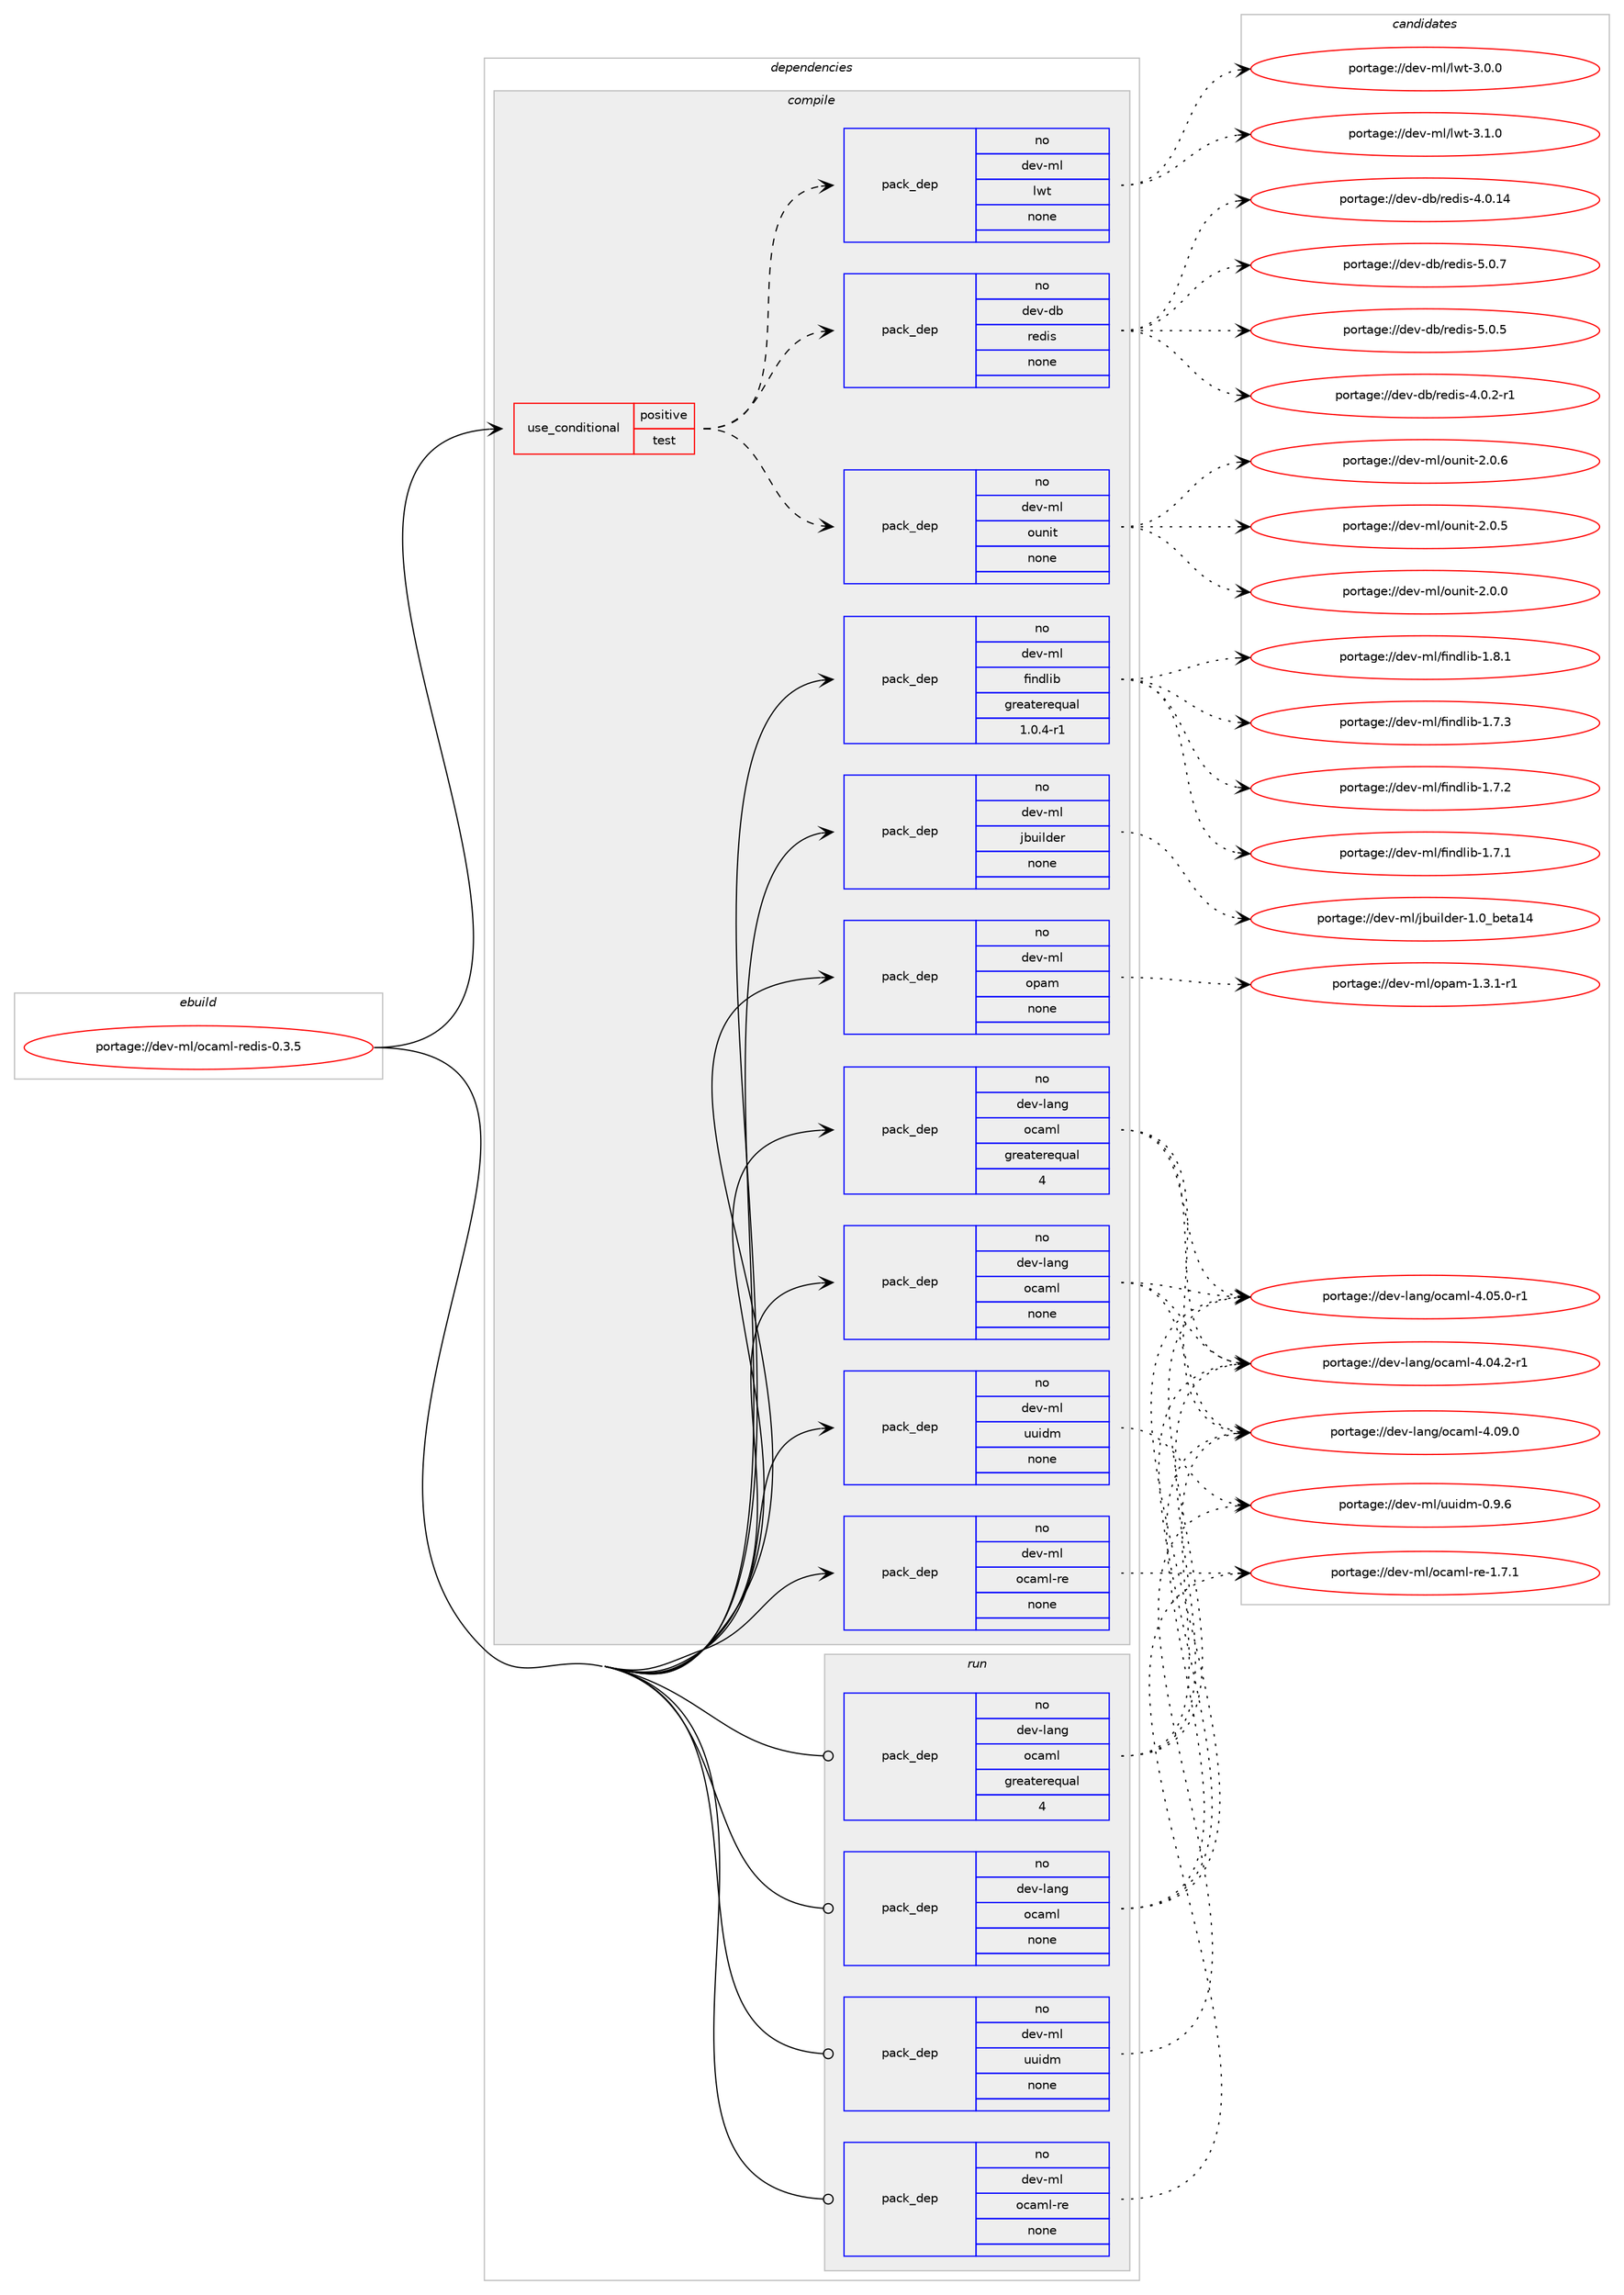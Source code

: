 digraph prolog {

# *************
# Graph options
# *************

newrank=true;
concentrate=true;
compound=true;
graph [rankdir=LR,fontname=Helvetica,fontsize=10,ranksep=1.5];#, ranksep=2.5, nodesep=0.2];
edge  [arrowhead=vee];
node  [fontname=Helvetica,fontsize=10];

# **********
# The ebuild
# **********

subgraph cluster_leftcol {
color=gray;
label=<<i>ebuild</i>>;
id [label="portage://dev-ml/ocaml-redis-0.3.5", color=red, width=4, href="../dev-ml/ocaml-redis-0.3.5.svg"];
}

# ****************
# The dependencies
# ****************

subgraph cluster_midcol {
color=gray;
label=<<i>dependencies</i>>;
subgraph cluster_compile {
fillcolor="#eeeeee";
style=filled;
label=<<i>compile</i>>;
subgraph cond122866 {
dependency502581 [label=<<TABLE BORDER="0" CELLBORDER="1" CELLSPACING="0" CELLPADDING="4"><TR><TD ROWSPAN="3" CELLPADDING="10">use_conditional</TD></TR><TR><TD>positive</TD></TR><TR><TD>test</TD></TR></TABLE>>, shape=none, color=red];
subgraph pack374605 {
dependency502582 [label=<<TABLE BORDER="0" CELLBORDER="1" CELLSPACING="0" CELLPADDING="4" WIDTH="220"><TR><TD ROWSPAN="6" CELLPADDING="30">pack_dep</TD></TR><TR><TD WIDTH="110">no</TD></TR><TR><TD>dev-ml</TD></TR><TR><TD>ounit</TD></TR><TR><TD>none</TD></TR><TR><TD></TD></TR></TABLE>>, shape=none, color=blue];
}
dependency502581:e -> dependency502582:w [weight=20,style="dashed",arrowhead="vee"];
subgraph pack374606 {
dependency502583 [label=<<TABLE BORDER="0" CELLBORDER="1" CELLSPACING="0" CELLPADDING="4" WIDTH="220"><TR><TD ROWSPAN="6" CELLPADDING="30">pack_dep</TD></TR><TR><TD WIDTH="110">no</TD></TR><TR><TD>dev-db</TD></TR><TR><TD>redis</TD></TR><TR><TD>none</TD></TR><TR><TD></TD></TR></TABLE>>, shape=none, color=blue];
}
dependency502581:e -> dependency502583:w [weight=20,style="dashed",arrowhead="vee"];
subgraph pack374607 {
dependency502584 [label=<<TABLE BORDER="0" CELLBORDER="1" CELLSPACING="0" CELLPADDING="4" WIDTH="220"><TR><TD ROWSPAN="6" CELLPADDING="30">pack_dep</TD></TR><TR><TD WIDTH="110">no</TD></TR><TR><TD>dev-ml</TD></TR><TR><TD>lwt</TD></TR><TR><TD>none</TD></TR><TR><TD></TD></TR></TABLE>>, shape=none, color=blue];
}
dependency502581:e -> dependency502584:w [weight=20,style="dashed",arrowhead="vee"];
}
id:e -> dependency502581:w [weight=20,style="solid",arrowhead="vee"];
subgraph pack374608 {
dependency502585 [label=<<TABLE BORDER="0" CELLBORDER="1" CELLSPACING="0" CELLPADDING="4" WIDTH="220"><TR><TD ROWSPAN="6" CELLPADDING="30">pack_dep</TD></TR><TR><TD WIDTH="110">no</TD></TR><TR><TD>dev-lang</TD></TR><TR><TD>ocaml</TD></TR><TR><TD>greaterequal</TD></TR><TR><TD>4</TD></TR></TABLE>>, shape=none, color=blue];
}
id:e -> dependency502585:w [weight=20,style="solid",arrowhead="vee"];
subgraph pack374609 {
dependency502586 [label=<<TABLE BORDER="0" CELLBORDER="1" CELLSPACING="0" CELLPADDING="4" WIDTH="220"><TR><TD ROWSPAN="6" CELLPADDING="30">pack_dep</TD></TR><TR><TD WIDTH="110">no</TD></TR><TR><TD>dev-lang</TD></TR><TR><TD>ocaml</TD></TR><TR><TD>none</TD></TR><TR><TD></TD></TR></TABLE>>, shape=none, color=blue];
}
id:e -> dependency502586:w [weight=20,style="solid",arrowhead="vee"];
subgraph pack374610 {
dependency502587 [label=<<TABLE BORDER="0" CELLBORDER="1" CELLSPACING="0" CELLPADDING="4" WIDTH="220"><TR><TD ROWSPAN="6" CELLPADDING="30">pack_dep</TD></TR><TR><TD WIDTH="110">no</TD></TR><TR><TD>dev-ml</TD></TR><TR><TD>findlib</TD></TR><TR><TD>greaterequal</TD></TR><TR><TD>1.0.4-r1</TD></TR></TABLE>>, shape=none, color=blue];
}
id:e -> dependency502587:w [weight=20,style="solid",arrowhead="vee"];
subgraph pack374611 {
dependency502588 [label=<<TABLE BORDER="0" CELLBORDER="1" CELLSPACING="0" CELLPADDING="4" WIDTH="220"><TR><TD ROWSPAN="6" CELLPADDING="30">pack_dep</TD></TR><TR><TD WIDTH="110">no</TD></TR><TR><TD>dev-ml</TD></TR><TR><TD>jbuilder</TD></TR><TR><TD>none</TD></TR><TR><TD></TD></TR></TABLE>>, shape=none, color=blue];
}
id:e -> dependency502588:w [weight=20,style="solid",arrowhead="vee"];
subgraph pack374612 {
dependency502589 [label=<<TABLE BORDER="0" CELLBORDER="1" CELLSPACING="0" CELLPADDING="4" WIDTH="220"><TR><TD ROWSPAN="6" CELLPADDING="30">pack_dep</TD></TR><TR><TD WIDTH="110">no</TD></TR><TR><TD>dev-ml</TD></TR><TR><TD>ocaml-re</TD></TR><TR><TD>none</TD></TR><TR><TD></TD></TR></TABLE>>, shape=none, color=blue];
}
id:e -> dependency502589:w [weight=20,style="solid",arrowhead="vee"];
subgraph pack374613 {
dependency502590 [label=<<TABLE BORDER="0" CELLBORDER="1" CELLSPACING="0" CELLPADDING="4" WIDTH="220"><TR><TD ROWSPAN="6" CELLPADDING="30">pack_dep</TD></TR><TR><TD WIDTH="110">no</TD></TR><TR><TD>dev-ml</TD></TR><TR><TD>opam</TD></TR><TR><TD>none</TD></TR><TR><TD></TD></TR></TABLE>>, shape=none, color=blue];
}
id:e -> dependency502590:w [weight=20,style="solid",arrowhead="vee"];
subgraph pack374614 {
dependency502591 [label=<<TABLE BORDER="0" CELLBORDER="1" CELLSPACING="0" CELLPADDING="4" WIDTH="220"><TR><TD ROWSPAN="6" CELLPADDING="30">pack_dep</TD></TR><TR><TD WIDTH="110">no</TD></TR><TR><TD>dev-ml</TD></TR><TR><TD>uuidm</TD></TR><TR><TD>none</TD></TR><TR><TD></TD></TR></TABLE>>, shape=none, color=blue];
}
id:e -> dependency502591:w [weight=20,style="solid",arrowhead="vee"];
}
subgraph cluster_compileandrun {
fillcolor="#eeeeee";
style=filled;
label=<<i>compile and run</i>>;
}
subgraph cluster_run {
fillcolor="#eeeeee";
style=filled;
label=<<i>run</i>>;
subgraph pack374615 {
dependency502592 [label=<<TABLE BORDER="0" CELLBORDER="1" CELLSPACING="0" CELLPADDING="4" WIDTH="220"><TR><TD ROWSPAN="6" CELLPADDING="30">pack_dep</TD></TR><TR><TD WIDTH="110">no</TD></TR><TR><TD>dev-lang</TD></TR><TR><TD>ocaml</TD></TR><TR><TD>greaterequal</TD></TR><TR><TD>4</TD></TR></TABLE>>, shape=none, color=blue];
}
id:e -> dependency502592:w [weight=20,style="solid",arrowhead="odot"];
subgraph pack374616 {
dependency502593 [label=<<TABLE BORDER="0" CELLBORDER="1" CELLSPACING="0" CELLPADDING="4" WIDTH="220"><TR><TD ROWSPAN="6" CELLPADDING="30">pack_dep</TD></TR><TR><TD WIDTH="110">no</TD></TR><TR><TD>dev-lang</TD></TR><TR><TD>ocaml</TD></TR><TR><TD>none</TD></TR><TR><TD></TD></TR></TABLE>>, shape=none, color=blue];
}
id:e -> dependency502593:w [weight=20,style="solid",arrowhead="odot"];
subgraph pack374617 {
dependency502594 [label=<<TABLE BORDER="0" CELLBORDER="1" CELLSPACING="0" CELLPADDING="4" WIDTH="220"><TR><TD ROWSPAN="6" CELLPADDING="30">pack_dep</TD></TR><TR><TD WIDTH="110">no</TD></TR><TR><TD>dev-ml</TD></TR><TR><TD>ocaml-re</TD></TR><TR><TD>none</TD></TR><TR><TD></TD></TR></TABLE>>, shape=none, color=blue];
}
id:e -> dependency502594:w [weight=20,style="solid",arrowhead="odot"];
subgraph pack374618 {
dependency502595 [label=<<TABLE BORDER="0" CELLBORDER="1" CELLSPACING="0" CELLPADDING="4" WIDTH="220"><TR><TD ROWSPAN="6" CELLPADDING="30">pack_dep</TD></TR><TR><TD WIDTH="110">no</TD></TR><TR><TD>dev-ml</TD></TR><TR><TD>uuidm</TD></TR><TR><TD>none</TD></TR><TR><TD></TD></TR></TABLE>>, shape=none, color=blue];
}
id:e -> dependency502595:w [weight=20,style="solid",arrowhead="odot"];
}
}

# **************
# The candidates
# **************

subgraph cluster_choices {
rank=same;
color=gray;
label=<<i>candidates</i>>;

subgraph choice374605 {
color=black;
nodesep=1;
choice1001011184510910847111117110105116455046484654 [label="portage://dev-ml/ounit-2.0.6", color=red, width=4,href="../dev-ml/ounit-2.0.6.svg"];
choice1001011184510910847111117110105116455046484653 [label="portage://dev-ml/ounit-2.0.5", color=red, width=4,href="../dev-ml/ounit-2.0.5.svg"];
choice1001011184510910847111117110105116455046484648 [label="portage://dev-ml/ounit-2.0.0", color=red, width=4,href="../dev-ml/ounit-2.0.0.svg"];
dependency502582:e -> choice1001011184510910847111117110105116455046484654:w [style=dotted,weight="100"];
dependency502582:e -> choice1001011184510910847111117110105116455046484653:w [style=dotted,weight="100"];
dependency502582:e -> choice1001011184510910847111117110105116455046484648:w [style=dotted,weight="100"];
}
subgraph choice374606 {
color=black;
nodesep=1;
choice100101118451009847114101100105115455346484655 [label="portage://dev-db/redis-5.0.7", color=red, width=4,href="../dev-db/redis-5.0.7.svg"];
choice100101118451009847114101100105115455346484653 [label="portage://dev-db/redis-5.0.5", color=red, width=4,href="../dev-db/redis-5.0.5.svg"];
choice1001011184510098471141011001051154552464846504511449 [label="portage://dev-db/redis-4.0.2-r1", color=red, width=4,href="../dev-db/redis-4.0.2-r1.svg"];
choice10010111845100984711410110010511545524648464952 [label="portage://dev-db/redis-4.0.14", color=red, width=4,href="../dev-db/redis-4.0.14.svg"];
dependency502583:e -> choice100101118451009847114101100105115455346484655:w [style=dotted,weight="100"];
dependency502583:e -> choice100101118451009847114101100105115455346484653:w [style=dotted,weight="100"];
dependency502583:e -> choice1001011184510098471141011001051154552464846504511449:w [style=dotted,weight="100"];
dependency502583:e -> choice10010111845100984711410110010511545524648464952:w [style=dotted,weight="100"];
}
subgraph choice374607 {
color=black;
nodesep=1;
choice1001011184510910847108119116455146494648 [label="portage://dev-ml/lwt-3.1.0", color=red, width=4,href="../dev-ml/lwt-3.1.0.svg"];
choice1001011184510910847108119116455146484648 [label="portage://dev-ml/lwt-3.0.0", color=red, width=4,href="../dev-ml/lwt-3.0.0.svg"];
dependency502584:e -> choice1001011184510910847108119116455146494648:w [style=dotted,weight="100"];
dependency502584:e -> choice1001011184510910847108119116455146484648:w [style=dotted,weight="100"];
}
subgraph choice374608 {
color=black;
nodesep=1;
choice100101118451089711010347111999710910845524648574648 [label="portage://dev-lang/ocaml-4.09.0", color=red, width=4,href="../dev-lang/ocaml-4.09.0.svg"];
choice1001011184510897110103471119997109108455246485346484511449 [label="portage://dev-lang/ocaml-4.05.0-r1", color=red, width=4,href="../dev-lang/ocaml-4.05.0-r1.svg"];
choice1001011184510897110103471119997109108455246485246504511449 [label="portage://dev-lang/ocaml-4.04.2-r1", color=red, width=4,href="../dev-lang/ocaml-4.04.2-r1.svg"];
dependency502585:e -> choice100101118451089711010347111999710910845524648574648:w [style=dotted,weight="100"];
dependency502585:e -> choice1001011184510897110103471119997109108455246485346484511449:w [style=dotted,weight="100"];
dependency502585:e -> choice1001011184510897110103471119997109108455246485246504511449:w [style=dotted,weight="100"];
}
subgraph choice374609 {
color=black;
nodesep=1;
choice100101118451089711010347111999710910845524648574648 [label="portage://dev-lang/ocaml-4.09.0", color=red, width=4,href="../dev-lang/ocaml-4.09.0.svg"];
choice1001011184510897110103471119997109108455246485346484511449 [label="portage://dev-lang/ocaml-4.05.0-r1", color=red, width=4,href="../dev-lang/ocaml-4.05.0-r1.svg"];
choice1001011184510897110103471119997109108455246485246504511449 [label="portage://dev-lang/ocaml-4.04.2-r1", color=red, width=4,href="../dev-lang/ocaml-4.04.2-r1.svg"];
dependency502586:e -> choice100101118451089711010347111999710910845524648574648:w [style=dotted,weight="100"];
dependency502586:e -> choice1001011184510897110103471119997109108455246485346484511449:w [style=dotted,weight="100"];
dependency502586:e -> choice1001011184510897110103471119997109108455246485246504511449:w [style=dotted,weight="100"];
}
subgraph choice374610 {
color=black;
nodesep=1;
choice100101118451091084710210511010010810598454946564649 [label="portage://dev-ml/findlib-1.8.1", color=red, width=4,href="../dev-ml/findlib-1.8.1.svg"];
choice100101118451091084710210511010010810598454946554651 [label="portage://dev-ml/findlib-1.7.3", color=red, width=4,href="../dev-ml/findlib-1.7.3.svg"];
choice100101118451091084710210511010010810598454946554650 [label="portage://dev-ml/findlib-1.7.2", color=red, width=4,href="../dev-ml/findlib-1.7.2.svg"];
choice100101118451091084710210511010010810598454946554649 [label="portage://dev-ml/findlib-1.7.1", color=red, width=4,href="../dev-ml/findlib-1.7.1.svg"];
dependency502587:e -> choice100101118451091084710210511010010810598454946564649:w [style=dotted,weight="100"];
dependency502587:e -> choice100101118451091084710210511010010810598454946554651:w [style=dotted,weight="100"];
dependency502587:e -> choice100101118451091084710210511010010810598454946554650:w [style=dotted,weight="100"];
dependency502587:e -> choice100101118451091084710210511010010810598454946554649:w [style=dotted,weight="100"];
}
subgraph choice374611 {
color=black;
nodesep=1;
choice100101118451091084710698117105108100101114454946489598101116974952 [label="portage://dev-ml/jbuilder-1.0_beta14", color=red, width=4,href="../dev-ml/jbuilder-1.0_beta14.svg"];
dependency502588:e -> choice100101118451091084710698117105108100101114454946489598101116974952:w [style=dotted,weight="100"];
}
subgraph choice374612 {
color=black;
nodesep=1;
choice1001011184510910847111999710910845114101454946554649 [label="portage://dev-ml/ocaml-re-1.7.1", color=red, width=4,href="../dev-ml/ocaml-re-1.7.1.svg"];
dependency502589:e -> choice1001011184510910847111999710910845114101454946554649:w [style=dotted,weight="100"];
}
subgraph choice374613 {
color=black;
nodesep=1;
choice1001011184510910847111112971094549465146494511449 [label="portage://dev-ml/opam-1.3.1-r1", color=red, width=4,href="../dev-ml/opam-1.3.1-r1.svg"];
dependency502590:e -> choice1001011184510910847111112971094549465146494511449:w [style=dotted,weight="100"];
}
subgraph choice374614 {
color=black;
nodesep=1;
choice1001011184510910847117117105100109454846574654 [label="portage://dev-ml/uuidm-0.9.6", color=red, width=4,href="../dev-ml/uuidm-0.9.6.svg"];
dependency502591:e -> choice1001011184510910847117117105100109454846574654:w [style=dotted,weight="100"];
}
subgraph choice374615 {
color=black;
nodesep=1;
choice100101118451089711010347111999710910845524648574648 [label="portage://dev-lang/ocaml-4.09.0", color=red, width=4,href="../dev-lang/ocaml-4.09.0.svg"];
choice1001011184510897110103471119997109108455246485346484511449 [label="portage://dev-lang/ocaml-4.05.0-r1", color=red, width=4,href="../dev-lang/ocaml-4.05.0-r1.svg"];
choice1001011184510897110103471119997109108455246485246504511449 [label="portage://dev-lang/ocaml-4.04.2-r1", color=red, width=4,href="../dev-lang/ocaml-4.04.2-r1.svg"];
dependency502592:e -> choice100101118451089711010347111999710910845524648574648:w [style=dotted,weight="100"];
dependency502592:e -> choice1001011184510897110103471119997109108455246485346484511449:w [style=dotted,weight="100"];
dependency502592:e -> choice1001011184510897110103471119997109108455246485246504511449:w [style=dotted,weight="100"];
}
subgraph choice374616 {
color=black;
nodesep=1;
choice100101118451089711010347111999710910845524648574648 [label="portage://dev-lang/ocaml-4.09.0", color=red, width=4,href="../dev-lang/ocaml-4.09.0.svg"];
choice1001011184510897110103471119997109108455246485346484511449 [label="portage://dev-lang/ocaml-4.05.0-r1", color=red, width=4,href="../dev-lang/ocaml-4.05.0-r1.svg"];
choice1001011184510897110103471119997109108455246485246504511449 [label="portage://dev-lang/ocaml-4.04.2-r1", color=red, width=4,href="../dev-lang/ocaml-4.04.2-r1.svg"];
dependency502593:e -> choice100101118451089711010347111999710910845524648574648:w [style=dotted,weight="100"];
dependency502593:e -> choice1001011184510897110103471119997109108455246485346484511449:w [style=dotted,weight="100"];
dependency502593:e -> choice1001011184510897110103471119997109108455246485246504511449:w [style=dotted,weight="100"];
}
subgraph choice374617 {
color=black;
nodesep=1;
choice1001011184510910847111999710910845114101454946554649 [label="portage://dev-ml/ocaml-re-1.7.1", color=red, width=4,href="../dev-ml/ocaml-re-1.7.1.svg"];
dependency502594:e -> choice1001011184510910847111999710910845114101454946554649:w [style=dotted,weight="100"];
}
subgraph choice374618 {
color=black;
nodesep=1;
choice1001011184510910847117117105100109454846574654 [label="portage://dev-ml/uuidm-0.9.6", color=red, width=4,href="../dev-ml/uuidm-0.9.6.svg"];
dependency502595:e -> choice1001011184510910847117117105100109454846574654:w [style=dotted,weight="100"];
}
}

}
